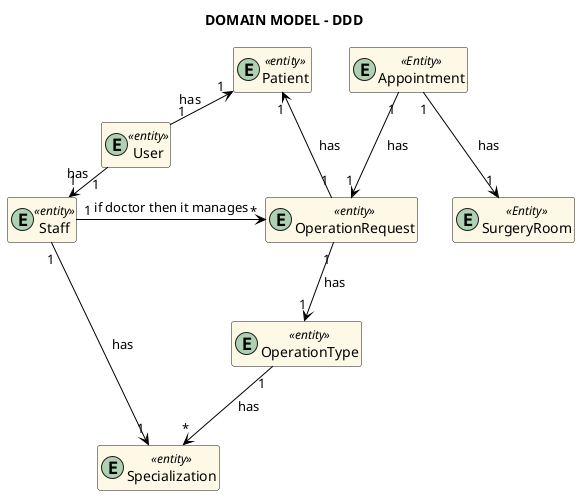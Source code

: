 @startuml domain-model-level-1

title DOMAIN MODEL - DDD

hide empty members
'skinparam Linetype ortho

skinparam class {
    BackgroundColor<<valueObject>> #D6EAF8
    BackgroundColor<<root>> #FDEBD0
    BackgroundColor<<service>> #D1F2EB
    BackgroundColor #FEF9E7
    ArrowColor Black
}

skinparam package {
    BackgroundColor #EBF5FB
}

entity User <<entity>> {}

entity Patient <<entity>> {}

entity Staff <<entity>> {}

entity Specialization <<entity>> {}

entity OperationRequest <<entity>> {}

entity OperationType <<entity>> {}

entity Appointment <<Entity>> {}

entity SurgeryRoom <<Entity>> {}

User "1" -left-> "1" Patient : has
User "1" -right-> "1" Staff : has

Staff "1" --> "1" Specialization : has
Staff "1" -right-> "*" OperationRequest : if doctor then it manages


OperationRequest "1" --> "1" OperationType : has
OperationRequest "1" --> "1" Patient : has

OperationType "1" --> "*" Specialization : has

Appointment "1" --> "1" OperationRequest : has
Appointment "1" --> "1" SurgeryRoom : has

@enduml